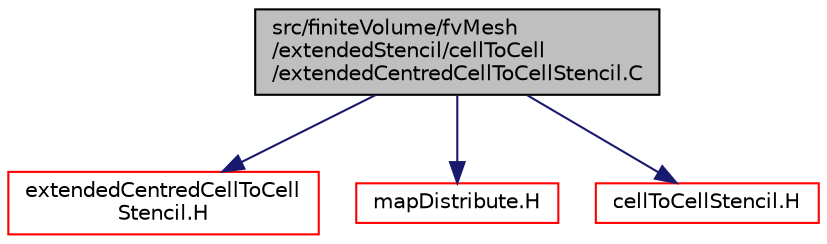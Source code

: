 digraph "src/finiteVolume/fvMesh/extendedStencil/cellToCell/extendedCentredCellToCellStencil.C"
{
  bgcolor="transparent";
  edge [fontname="Helvetica",fontsize="10",labelfontname="Helvetica",labelfontsize="10"];
  node [fontname="Helvetica",fontsize="10",shape=record];
  Node1 [label="src/finiteVolume/fvMesh\l/extendedStencil/cellToCell\l/extendedCentredCellToCellStencil.C",height=0.2,width=0.4,color="black", fillcolor="grey75", style="filled", fontcolor="black"];
  Node1 -> Node2 [color="midnightblue",fontsize="10",style="solid",fontname="Helvetica"];
  Node2 [label="extendedCentredCellToCell\lStencil.H",height=0.2,width=0.4,color="red",URL="$a05806.html"];
  Node1 -> Node3 [color="midnightblue",fontsize="10",style="solid",fontname="Helvetica"];
  Node3 [label="mapDistribute.H",height=0.2,width=0.4,color="red",URL="$a08613.html"];
  Node1 -> Node4 [color="midnightblue",fontsize="10",style="solid",fontname="Helvetica"];
  Node4 [label="cellToCellStencil.H",height=0.2,width=0.4,color="red",URL="$a05810.html"];
}
